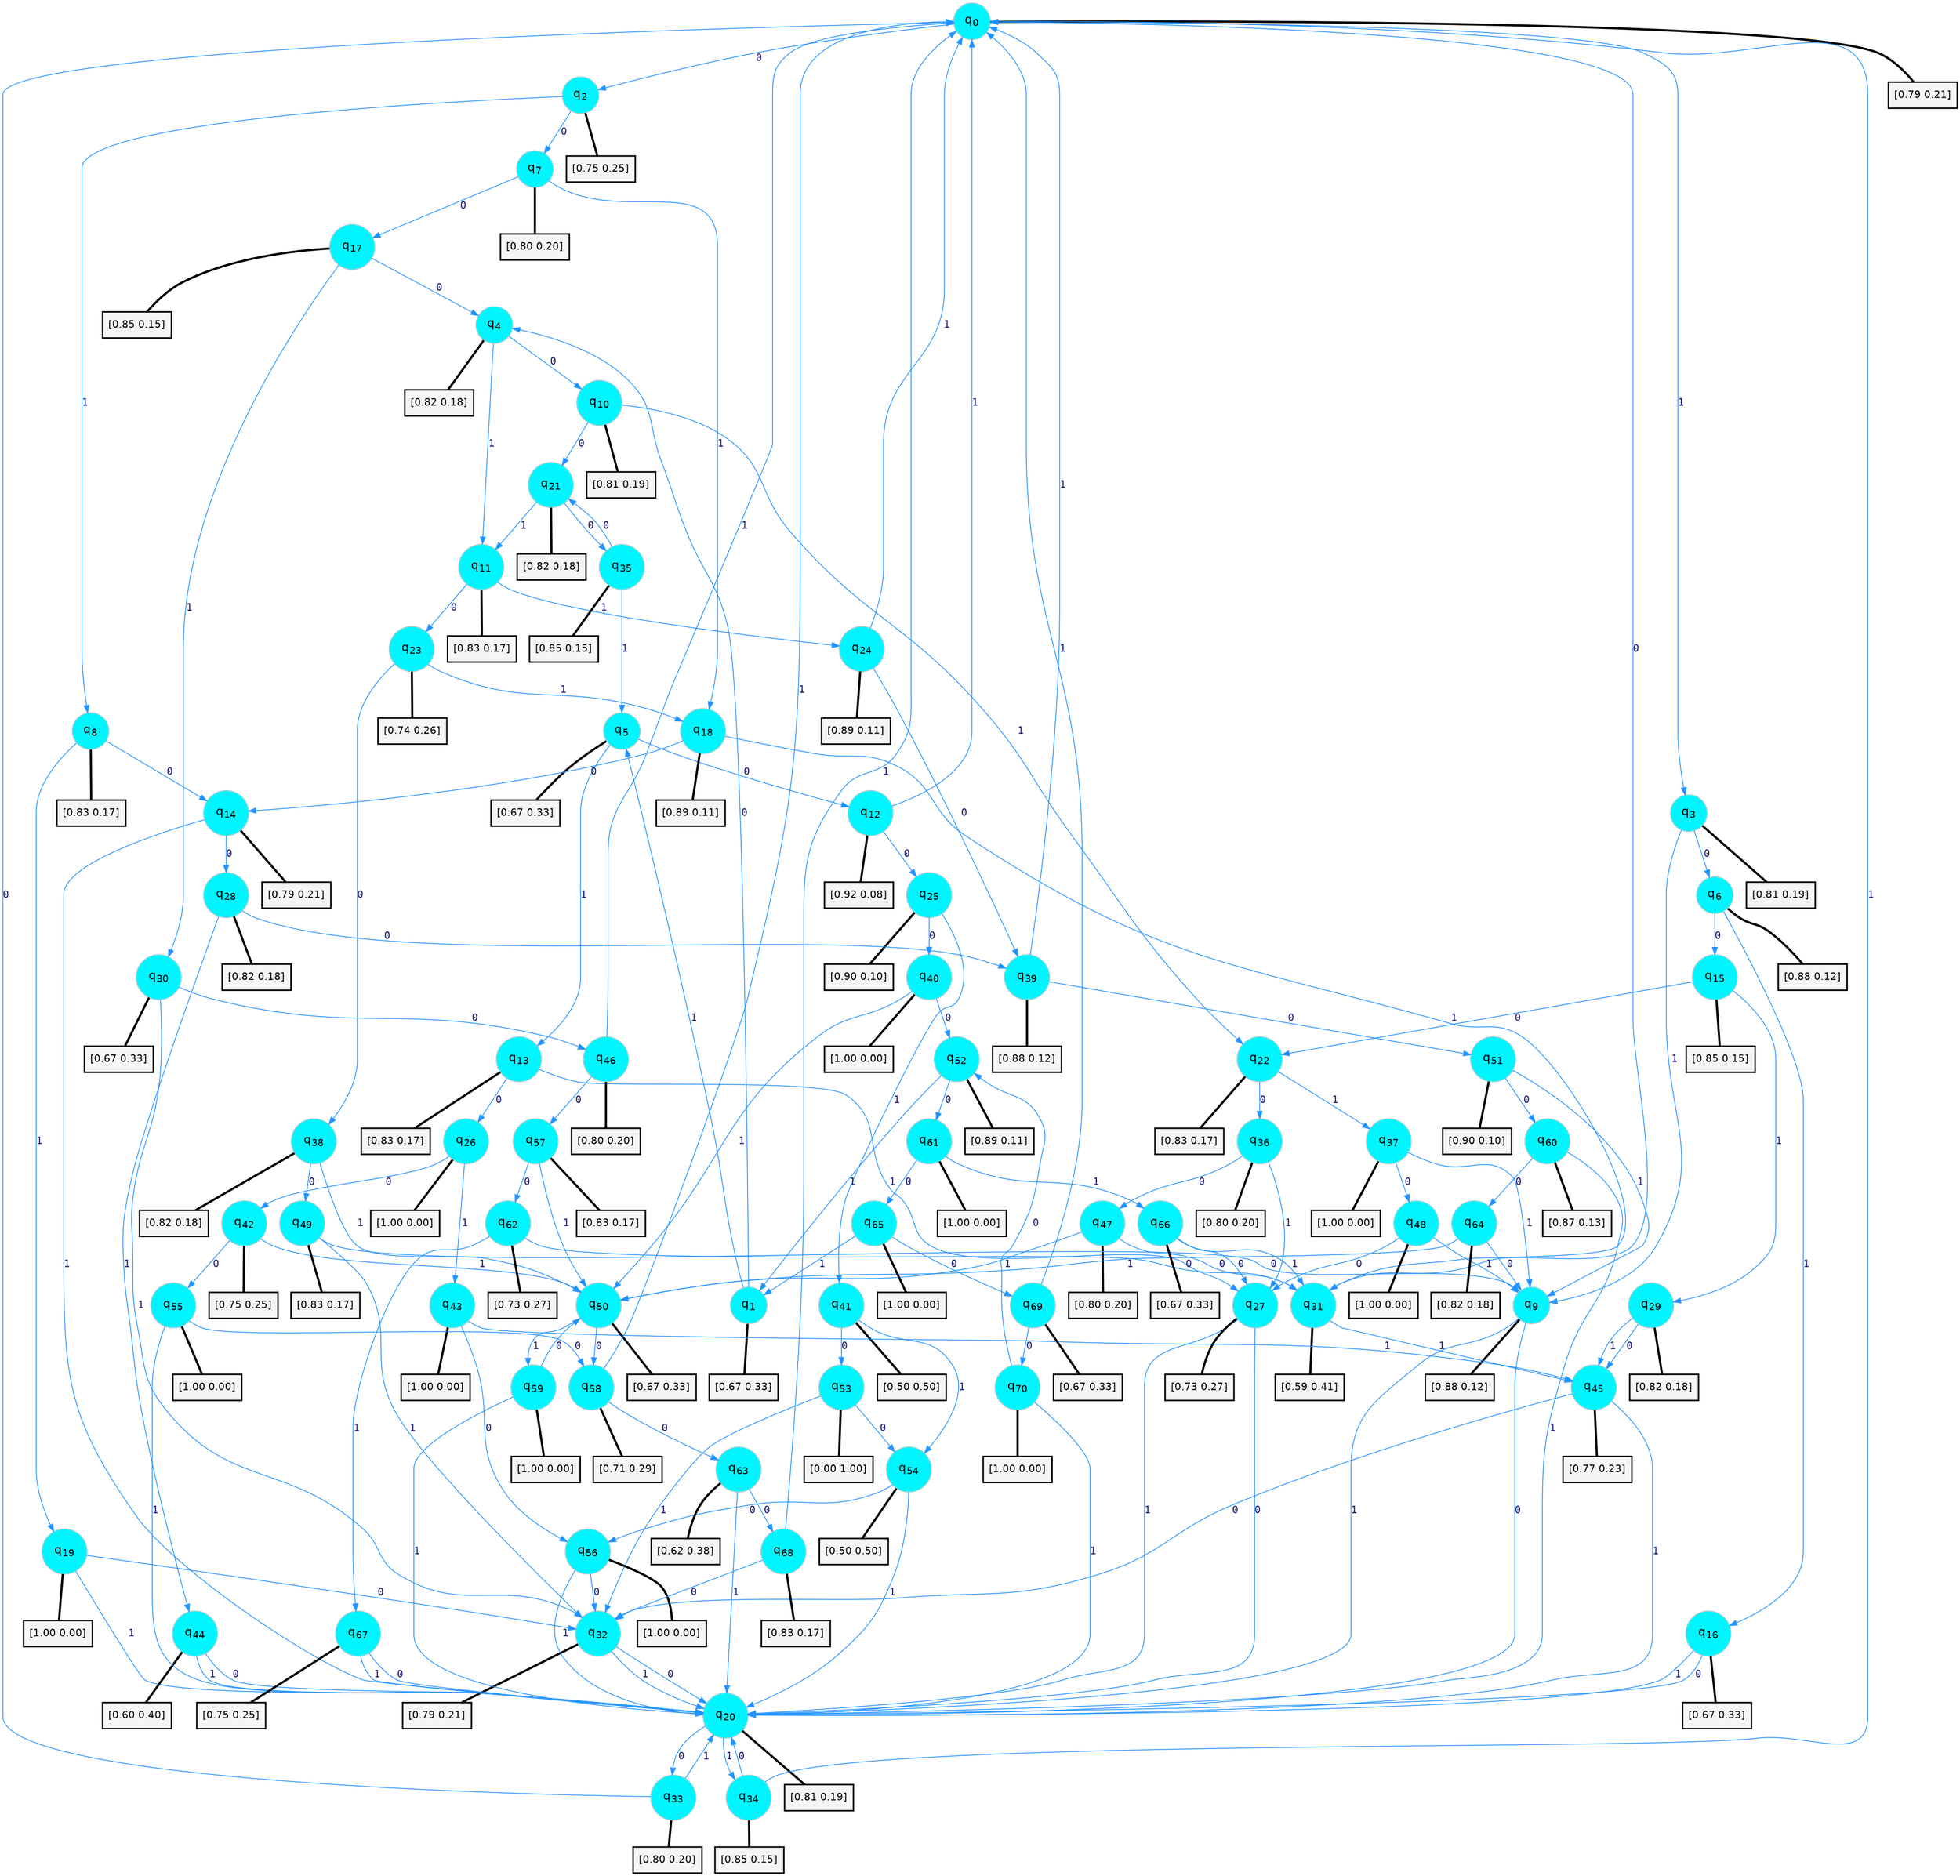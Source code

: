 digraph G {
graph [
bgcolor=transparent, dpi=300, rankdir=TD, size="40,25"];
node [
color=gray, fillcolor=turquoise1, fontcolor=black, fontname=Helvetica, fontsize=16, fontweight=bold, shape=circle, style=filled];
edge [
arrowsize=1, color=dodgerblue1, fontcolor=midnightblue, fontname=courier, fontweight=bold, penwidth=1, style=solid, weight=20];
0[label=<q<SUB>0</SUB>>];
1[label=<q<SUB>1</SUB>>];
2[label=<q<SUB>2</SUB>>];
3[label=<q<SUB>3</SUB>>];
4[label=<q<SUB>4</SUB>>];
5[label=<q<SUB>5</SUB>>];
6[label=<q<SUB>6</SUB>>];
7[label=<q<SUB>7</SUB>>];
8[label=<q<SUB>8</SUB>>];
9[label=<q<SUB>9</SUB>>];
10[label=<q<SUB>10</SUB>>];
11[label=<q<SUB>11</SUB>>];
12[label=<q<SUB>12</SUB>>];
13[label=<q<SUB>13</SUB>>];
14[label=<q<SUB>14</SUB>>];
15[label=<q<SUB>15</SUB>>];
16[label=<q<SUB>16</SUB>>];
17[label=<q<SUB>17</SUB>>];
18[label=<q<SUB>18</SUB>>];
19[label=<q<SUB>19</SUB>>];
20[label=<q<SUB>20</SUB>>];
21[label=<q<SUB>21</SUB>>];
22[label=<q<SUB>22</SUB>>];
23[label=<q<SUB>23</SUB>>];
24[label=<q<SUB>24</SUB>>];
25[label=<q<SUB>25</SUB>>];
26[label=<q<SUB>26</SUB>>];
27[label=<q<SUB>27</SUB>>];
28[label=<q<SUB>28</SUB>>];
29[label=<q<SUB>29</SUB>>];
30[label=<q<SUB>30</SUB>>];
31[label=<q<SUB>31</SUB>>];
32[label=<q<SUB>32</SUB>>];
33[label=<q<SUB>33</SUB>>];
34[label=<q<SUB>34</SUB>>];
35[label=<q<SUB>35</SUB>>];
36[label=<q<SUB>36</SUB>>];
37[label=<q<SUB>37</SUB>>];
38[label=<q<SUB>38</SUB>>];
39[label=<q<SUB>39</SUB>>];
40[label=<q<SUB>40</SUB>>];
41[label=<q<SUB>41</SUB>>];
42[label=<q<SUB>42</SUB>>];
43[label=<q<SUB>43</SUB>>];
44[label=<q<SUB>44</SUB>>];
45[label=<q<SUB>45</SUB>>];
46[label=<q<SUB>46</SUB>>];
47[label=<q<SUB>47</SUB>>];
48[label=<q<SUB>48</SUB>>];
49[label=<q<SUB>49</SUB>>];
50[label=<q<SUB>50</SUB>>];
51[label=<q<SUB>51</SUB>>];
52[label=<q<SUB>52</SUB>>];
53[label=<q<SUB>53</SUB>>];
54[label=<q<SUB>54</SUB>>];
55[label=<q<SUB>55</SUB>>];
56[label=<q<SUB>56</SUB>>];
57[label=<q<SUB>57</SUB>>];
58[label=<q<SUB>58</SUB>>];
59[label=<q<SUB>59</SUB>>];
60[label=<q<SUB>60</SUB>>];
61[label=<q<SUB>61</SUB>>];
62[label=<q<SUB>62</SUB>>];
63[label=<q<SUB>63</SUB>>];
64[label=<q<SUB>64</SUB>>];
65[label=<q<SUB>65</SUB>>];
66[label=<q<SUB>66</SUB>>];
67[label=<q<SUB>67</SUB>>];
68[label=<q<SUB>68</SUB>>];
69[label=<q<SUB>69</SUB>>];
70[label=<q<SUB>70</SUB>>];
71[label="[0.79 0.21]", shape=box,fontcolor=black, fontname=Helvetica, fontsize=14, penwidth=2, fillcolor=whitesmoke,color=black];
72[label="[0.67 0.33]", shape=box,fontcolor=black, fontname=Helvetica, fontsize=14, penwidth=2, fillcolor=whitesmoke,color=black];
73[label="[0.75 0.25]", shape=box,fontcolor=black, fontname=Helvetica, fontsize=14, penwidth=2, fillcolor=whitesmoke,color=black];
74[label="[0.81 0.19]", shape=box,fontcolor=black, fontname=Helvetica, fontsize=14, penwidth=2, fillcolor=whitesmoke,color=black];
75[label="[0.82 0.18]", shape=box,fontcolor=black, fontname=Helvetica, fontsize=14, penwidth=2, fillcolor=whitesmoke,color=black];
76[label="[0.67 0.33]", shape=box,fontcolor=black, fontname=Helvetica, fontsize=14, penwidth=2, fillcolor=whitesmoke,color=black];
77[label="[0.88 0.12]", shape=box,fontcolor=black, fontname=Helvetica, fontsize=14, penwidth=2, fillcolor=whitesmoke,color=black];
78[label="[0.80 0.20]", shape=box,fontcolor=black, fontname=Helvetica, fontsize=14, penwidth=2, fillcolor=whitesmoke,color=black];
79[label="[0.83 0.17]", shape=box,fontcolor=black, fontname=Helvetica, fontsize=14, penwidth=2, fillcolor=whitesmoke,color=black];
80[label="[0.88 0.12]", shape=box,fontcolor=black, fontname=Helvetica, fontsize=14, penwidth=2, fillcolor=whitesmoke,color=black];
81[label="[0.81 0.19]", shape=box,fontcolor=black, fontname=Helvetica, fontsize=14, penwidth=2, fillcolor=whitesmoke,color=black];
82[label="[0.83 0.17]", shape=box,fontcolor=black, fontname=Helvetica, fontsize=14, penwidth=2, fillcolor=whitesmoke,color=black];
83[label="[0.92 0.08]", shape=box,fontcolor=black, fontname=Helvetica, fontsize=14, penwidth=2, fillcolor=whitesmoke,color=black];
84[label="[0.83 0.17]", shape=box,fontcolor=black, fontname=Helvetica, fontsize=14, penwidth=2, fillcolor=whitesmoke,color=black];
85[label="[0.79 0.21]", shape=box,fontcolor=black, fontname=Helvetica, fontsize=14, penwidth=2, fillcolor=whitesmoke,color=black];
86[label="[0.85 0.15]", shape=box,fontcolor=black, fontname=Helvetica, fontsize=14, penwidth=2, fillcolor=whitesmoke,color=black];
87[label="[0.67 0.33]", shape=box,fontcolor=black, fontname=Helvetica, fontsize=14, penwidth=2, fillcolor=whitesmoke,color=black];
88[label="[0.85 0.15]", shape=box,fontcolor=black, fontname=Helvetica, fontsize=14, penwidth=2, fillcolor=whitesmoke,color=black];
89[label="[0.89 0.11]", shape=box,fontcolor=black, fontname=Helvetica, fontsize=14, penwidth=2, fillcolor=whitesmoke,color=black];
90[label="[1.00 0.00]", shape=box,fontcolor=black, fontname=Helvetica, fontsize=14, penwidth=2, fillcolor=whitesmoke,color=black];
91[label="[0.81 0.19]", shape=box,fontcolor=black, fontname=Helvetica, fontsize=14, penwidth=2, fillcolor=whitesmoke,color=black];
92[label="[0.82 0.18]", shape=box,fontcolor=black, fontname=Helvetica, fontsize=14, penwidth=2, fillcolor=whitesmoke,color=black];
93[label="[0.83 0.17]", shape=box,fontcolor=black, fontname=Helvetica, fontsize=14, penwidth=2, fillcolor=whitesmoke,color=black];
94[label="[0.74 0.26]", shape=box,fontcolor=black, fontname=Helvetica, fontsize=14, penwidth=2, fillcolor=whitesmoke,color=black];
95[label="[0.89 0.11]", shape=box,fontcolor=black, fontname=Helvetica, fontsize=14, penwidth=2, fillcolor=whitesmoke,color=black];
96[label="[0.90 0.10]", shape=box,fontcolor=black, fontname=Helvetica, fontsize=14, penwidth=2, fillcolor=whitesmoke,color=black];
97[label="[1.00 0.00]", shape=box,fontcolor=black, fontname=Helvetica, fontsize=14, penwidth=2, fillcolor=whitesmoke,color=black];
98[label="[0.73 0.27]", shape=box,fontcolor=black, fontname=Helvetica, fontsize=14, penwidth=2, fillcolor=whitesmoke,color=black];
99[label="[0.82 0.18]", shape=box,fontcolor=black, fontname=Helvetica, fontsize=14, penwidth=2, fillcolor=whitesmoke,color=black];
100[label="[0.82 0.18]", shape=box,fontcolor=black, fontname=Helvetica, fontsize=14, penwidth=2, fillcolor=whitesmoke,color=black];
101[label="[0.67 0.33]", shape=box,fontcolor=black, fontname=Helvetica, fontsize=14, penwidth=2, fillcolor=whitesmoke,color=black];
102[label="[0.59 0.41]", shape=box,fontcolor=black, fontname=Helvetica, fontsize=14, penwidth=2, fillcolor=whitesmoke,color=black];
103[label="[0.79 0.21]", shape=box,fontcolor=black, fontname=Helvetica, fontsize=14, penwidth=2, fillcolor=whitesmoke,color=black];
104[label="[0.80 0.20]", shape=box,fontcolor=black, fontname=Helvetica, fontsize=14, penwidth=2, fillcolor=whitesmoke,color=black];
105[label="[0.85 0.15]", shape=box,fontcolor=black, fontname=Helvetica, fontsize=14, penwidth=2, fillcolor=whitesmoke,color=black];
106[label="[0.85 0.15]", shape=box,fontcolor=black, fontname=Helvetica, fontsize=14, penwidth=2, fillcolor=whitesmoke,color=black];
107[label="[0.80 0.20]", shape=box,fontcolor=black, fontname=Helvetica, fontsize=14, penwidth=2, fillcolor=whitesmoke,color=black];
108[label="[1.00 0.00]", shape=box,fontcolor=black, fontname=Helvetica, fontsize=14, penwidth=2, fillcolor=whitesmoke,color=black];
109[label="[0.82 0.18]", shape=box,fontcolor=black, fontname=Helvetica, fontsize=14, penwidth=2, fillcolor=whitesmoke,color=black];
110[label="[0.88 0.12]", shape=box,fontcolor=black, fontname=Helvetica, fontsize=14, penwidth=2, fillcolor=whitesmoke,color=black];
111[label="[1.00 0.00]", shape=box,fontcolor=black, fontname=Helvetica, fontsize=14, penwidth=2, fillcolor=whitesmoke,color=black];
112[label="[0.50 0.50]", shape=box,fontcolor=black, fontname=Helvetica, fontsize=14, penwidth=2, fillcolor=whitesmoke,color=black];
113[label="[0.75 0.25]", shape=box,fontcolor=black, fontname=Helvetica, fontsize=14, penwidth=2, fillcolor=whitesmoke,color=black];
114[label="[1.00 0.00]", shape=box,fontcolor=black, fontname=Helvetica, fontsize=14, penwidth=2, fillcolor=whitesmoke,color=black];
115[label="[0.60 0.40]", shape=box,fontcolor=black, fontname=Helvetica, fontsize=14, penwidth=2, fillcolor=whitesmoke,color=black];
116[label="[0.77 0.23]", shape=box,fontcolor=black, fontname=Helvetica, fontsize=14, penwidth=2, fillcolor=whitesmoke,color=black];
117[label="[0.80 0.20]", shape=box,fontcolor=black, fontname=Helvetica, fontsize=14, penwidth=2, fillcolor=whitesmoke,color=black];
118[label="[0.80 0.20]", shape=box,fontcolor=black, fontname=Helvetica, fontsize=14, penwidth=2, fillcolor=whitesmoke,color=black];
119[label="[1.00 0.00]", shape=box,fontcolor=black, fontname=Helvetica, fontsize=14, penwidth=2, fillcolor=whitesmoke,color=black];
120[label="[0.83 0.17]", shape=box,fontcolor=black, fontname=Helvetica, fontsize=14, penwidth=2, fillcolor=whitesmoke,color=black];
121[label="[0.67 0.33]", shape=box,fontcolor=black, fontname=Helvetica, fontsize=14, penwidth=2, fillcolor=whitesmoke,color=black];
122[label="[0.90 0.10]", shape=box,fontcolor=black, fontname=Helvetica, fontsize=14, penwidth=2, fillcolor=whitesmoke,color=black];
123[label="[0.89 0.11]", shape=box,fontcolor=black, fontname=Helvetica, fontsize=14, penwidth=2, fillcolor=whitesmoke,color=black];
124[label="[0.00 1.00]", shape=box,fontcolor=black, fontname=Helvetica, fontsize=14, penwidth=2, fillcolor=whitesmoke,color=black];
125[label="[0.50 0.50]", shape=box,fontcolor=black, fontname=Helvetica, fontsize=14, penwidth=2, fillcolor=whitesmoke,color=black];
126[label="[1.00 0.00]", shape=box,fontcolor=black, fontname=Helvetica, fontsize=14, penwidth=2, fillcolor=whitesmoke,color=black];
127[label="[1.00 0.00]", shape=box,fontcolor=black, fontname=Helvetica, fontsize=14, penwidth=2, fillcolor=whitesmoke,color=black];
128[label="[0.83 0.17]", shape=box,fontcolor=black, fontname=Helvetica, fontsize=14, penwidth=2, fillcolor=whitesmoke,color=black];
129[label="[0.71 0.29]", shape=box,fontcolor=black, fontname=Helvetica, fontsize=14, penwidth=2, fillcolor=whitesmoke,color=black];
130[label="[1.00 0.00]", shape=box,fontcolor=black, fontname=Helvetica, fontsize=14, penwidth=2, fillcolor=whitesmoke,color=black];
131[label="[0.87 0.13]", shape=box,fontcolor=black, fontname=Helvetica, fontsize=14, penwidth=2, fillcolor=whitesmoke,color=black];
132[label="[1.00 0.00]", shape=box,fontcolor=black, fontname=Helvetica, fontsize=14, penwidth=2, fillcolor=whitesmoke,color=black];
133[label="[0.73 0.27]", shape=box,fontcolor=black, fontname=Helvetica, fontsize=14, penwidth=2, fillcolor=whitesmoke,color=black];
134[label="[0.62 0.38]", shape=box,fontcolor=black, fontname=Helvetica, fontsize=14, penwidth=2, fillcolor=whitesmoke,color=black];
135[label="[0.82 0.18]", shape=box,fontcolor=black, fontname=Helvetica, fontsize=14, penwidth=2, fillcolor=whitesmoke,color=black];
136[label="[1.00 0.00]", shape=box,fontcolor=black, fontname=Helvetica, fontsize=14, penwidth=2, fillcolor=whitesmoke,color=black];
137[label="[0.67 0.33]", shape=box,fontcolor=black, fontname=Helvetica, fontsize=14, penwidth=2, fillcolor=whitesmoke,color=black];
138[label="[0.75 0.25]", shape=box,fontcolor=black, fontname=Helvetica, fontsize=14, penwidth=2, fillcolor=whitesmoke,color=black];
139[label="[0.83 0.17]", shape=box,fontcolor=black, fontname=Helvetica, fontsize=14, penwidth=2, fillcolor=whitesmoke,color=black];
140[label="[0.67 0.33]", shape=box,fontcolor=black, fontname=Helvetica, fontsize=14, penwidth=2, fillcolor=whitesmoke,color=black];
141[label="[1.00 0.00]", shape=box,fontcolor=black, fontname=Helvetica, fontsize=14, penwidth=2, fillcolor=whitesmoke,color=black];
0->2 [label=0];
0->3 [label=1];
0->71 [arrowhead=none, penwidth=3,color=black];
1->4 [label=0];
1->5 [label=1];
1->72 [arrowhead=none, penwidth=3,color=black];
2->7 [label=0];
2->8 [label=1];
2->73 [arrowhead=none, penwidth=3,color=black];
3->6 [label=0];
3->9 [label=1];
3->74 [arrowhead=none, penwidth=3,color=black];
4->10 [label=0];
4->11 [label=1];
4->75 [arrowhead=none, penwidth=3,color=black];
5->12 [label=0];
5->13 [label=1];
5->76 [arrowhead=none, penwidth=3,color=black];
6->15 [label=0];
6->16 [label=1];
6->77 [arrowhead=none, penwidth=3,color=black];
7->17 [label=0];
7->18 [label=1];
7->78 [arrowhead=none, penwidth=3,color=black];
8->14 [label=0];
8->19 [label=1];
8->79 [arrowhead=none, penwidth=3,color=black];
9->20 [label=0];
9->20 [label=1];
9->80 [arrowhead=none, penwidth=3,color=black];
10->21 [label=0];
10->22 [label=1];
10->81 [arrowhead=none, penwidth=3,color=black];
11->23 [label=0];
11->24 [label=1];
11->82 [arrowhead=none, penwidth=3,color=black];
12->25 [label=0];
12->0 [label=1];
12->83 [arrowhead=none, penwidth=3,color=black];
13->26 [label=0];
13->27 [label=1];
13->84 [arrowhead=none, penwidth=3,color=black];
14->28 [label=0];
14->20 [label=1];
14->85 [arrowhead=none, penwidth=3,color=black];
15->22 [label=0];
15->29 [label=1];
15->86 [arrowhead=none, penwidth=3,color=black];
16->20 [label=0];
16->20 [label=1];
16->87 [arrowhead=none, penwidth=3,color=black];
17->4 [label=0];
17->30 [label=1];
17->88 [arrowhead=none, penwidth=3,color=black];
18->14 [label=0];
18->31 [label=1];
18->89 [arrowhead=none, penwidth=3,color=black];
19->32 [label=0];
19->20 [label=1];
19->90 [arrowhead=none, penwidth=3,color=black];
20->33 [label=0];
20->34 [label=1];
20->91 [arrowhead=none, penwidth=3,color=black];
21->35 [label=0];
21->11 [label=1];
21->92 [arrowhead=none, penwidth=3,color=black];
22->36 [label=0];
22->37 [label=1];
22->93 [arrowhead=none, penwidth=3,color=black];
23->38 [label=0];
23->18 [label=1];
23->94 [arrowhead=none, penwidth=3,color=black];
24->39 [label=0];
24->0 [label=1];
24->95 [arrowhead=none, penwidth=3,color=black];
25->40 [label=0];
25->41 [label=1];
25->96 [arrowhead=none, penwidth=3,color=black];
26->42 [label=0];
26->43 [label=1];
26->97 [arrowhead=none, penwidth=3,color=black];
27->20 [label=0];
27->20 [label=1];
27->98 [arrowhead=none, penwidth=3,color=black];
28->39 [label=0];
28->44 [label=1];
28->99 [arrowhead=none, penwidth=3,color=black];
29->45 [label=0];
29->45 [label=1];
29->100 [arrowhead=none, penwidth=3,color=black];
30->46 [label=0];
30->32 [label=1];
30->101 [arrowhead=none, penwidth=3,color=black];
31->0 [label=0];
31->45 [label=1];
31->102 [arrowhead=none, penwidth=3,color=black];
32->20 [label=0];
32->20 [label=1];
32->103 [arrowhead=none, penwidth=3,color=black];
33->0 [label=0];
33->20 [label=1];
33->104 [arrowhead=none, penwidth=3,color=black];
34->20 [label=0];
34->0 [label=1];
34->105 [arrowhead=none, penwidth=3,color=black];
35->21 [label=0];
35->5 [label=1];
35->106 [arrowhead=none, penwidth=3,color=black];
36->47 [label=0];
36->27 [label=1];
36->107 [arrowhead=none, penwidth=3,color=black];
37->48 [label=0];
37->9 [label=1];
37->108 [arrowhead=none, penwidth=3,color=black];
38->49 [label=0];
38->50 [label=1];
38->109 [arrowhead=none, penwidth=3,color=black];
39->51 [label=0];
39->0 [label=1];
39->110 [arrowhead=none, penwidth=3,color=black];
40->52 [label=0];
40->50 [label=1];
40->111 [arrowhead=none, penwidth=3,color=black];
41->53 [label=0];
41->54 [label=1];
41->112 [arrowhead=none, penwidth=3,color=black];
42->55 [label=0];
42->50 [label=1];
42->113 [arrowhead=none, penwidth=3,color=black];
43->56 [label=0];
43->45 [label=1];
43->114 [arrowhead=none, penwidth=3,color=black];
44->20 [label=0];
44->20 [label=1];
44->115 [arrowhead=none, penwidth=3,color=black];
45->32 [label=0];
45->20 [label=1];
45->116 [arrowhead=none, penwidth=3,color=black];
46->57 [label=0];
46->0 [label=1];
46->117 [arrowhead=none, penwidth=3,color=black];
47->31 [label=0];
47->50 [label=1];
47->118 [arrowhead=none, penwidth=3,color=black];
48->27 [label=0];
48->9 [label=1];
48->119 [arrowhead=none, penwidth=3,color=black];
49->9 [label=0];
49->32 [label=1];
49->120 [arrowhead=none, penwidth=3,color=black];
50->58 [label=0];
50->59 [label=1];
50->121 [arrowhead=none, penwidth=3,color=black];
51->60 [label=0];
51->9 [label=1];
51->122 [arrowhead=none, penwidth=3,color=black];
52->61 [label=0];
52->1 [label=1];
52->123 [arrowhead=none, penwidth=3,color=black];
53->54 [label=0];
53->32 [label=1];
53->124 [arrowhead=none, penwidth=3,color=black];
54->56 [label=0];
54->20 [label=1];
54->125 [arrowhead=none, penwidth=3,color=black];
55->58 [label=0];
55->20 [label=1];
55->126 [arrowhead=none, penwidth=3,color=black];
56->32 [label=0];
56->20 [label=1];
56->127 [arrowhead=none, penwidth=3,color=black];
57->62 [label=0];
57->50 [label=1];
57->128 [arrowhead=none, penwidth=3,color=black];
58->63 [label=0];
58->0 [label=1];
58->129 [arrowhead=none, penwidth=3,color=black];
59->50 [label=0];
59->20 [label=1];
59->130 [arrowhead=none, penwidth=3,color=black];
60->64 [label=0];
60->20 [label=1];
60->131 [arrowhead=none, penwidth=3,color=black];
61->65 [label=0];
61->66 [label=1];
61->132 [arrowhead=none, penwidth=3,color=black];
62->31 [label=0];
62->67 [label=1];
62->133 [arrowhead=none, penwidth=3,color=black];
63->68 [label=0];
63->20 [label=1];
63->134 [arrowhead=none, penwidth=3,color=black];
64->9 [label=0];
64->50 [label=1];
64->135 [arrowhead=none, penwidth=3,color=black];
65->69 [label=0];
65->1 [label=1];
65->136 [arrowhead=none, penwidth=3,color=black];
66->27 [label=0];
66->31 [label=1];
66->137 [arrowhead=none, penwidth=3,color=black];
67->20 [label=0];
67->20 [label=1];
67->138 [arrowhead=none, penwidth=3,color=black];
68->32 [label=0];
68->0 [label=1];
68->139 [arrowhead=none, penwidth=3,color=black];
69->70 [label=0];
69->0 [label=1];
69->140 [arrowhead=none, penwidth=3,color=black];
70->52 [label=0];
70->20 [label=1];
70->141 [arrowhead=none, penwidth=3,color=black];
}
